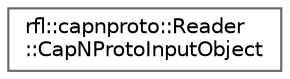 digraph "类继承关系图"
{
 // LATEX_PDF_SIZE
  bgcolor="transparent";
  edge [fontname=Helvetica,fontsize=10,labelfontname=Helvetica,labelfontsize=10];
  node [fontname=Helvetica,fontsize=10,shape=box,height=0.2,width=0.4];
  rankdir="LR";
  Node0 [id="Node000000",label="rfl::capnproto::Reader\l::CapNProtoInputObject",height=0.2,width=0.4,color="grey40", fillcolor="white", style="filled",URL="$structrfl_1_1capnproto_1_1_reader_1_1_cap_n_proto_input_object.html",tooltip=" "];
}
